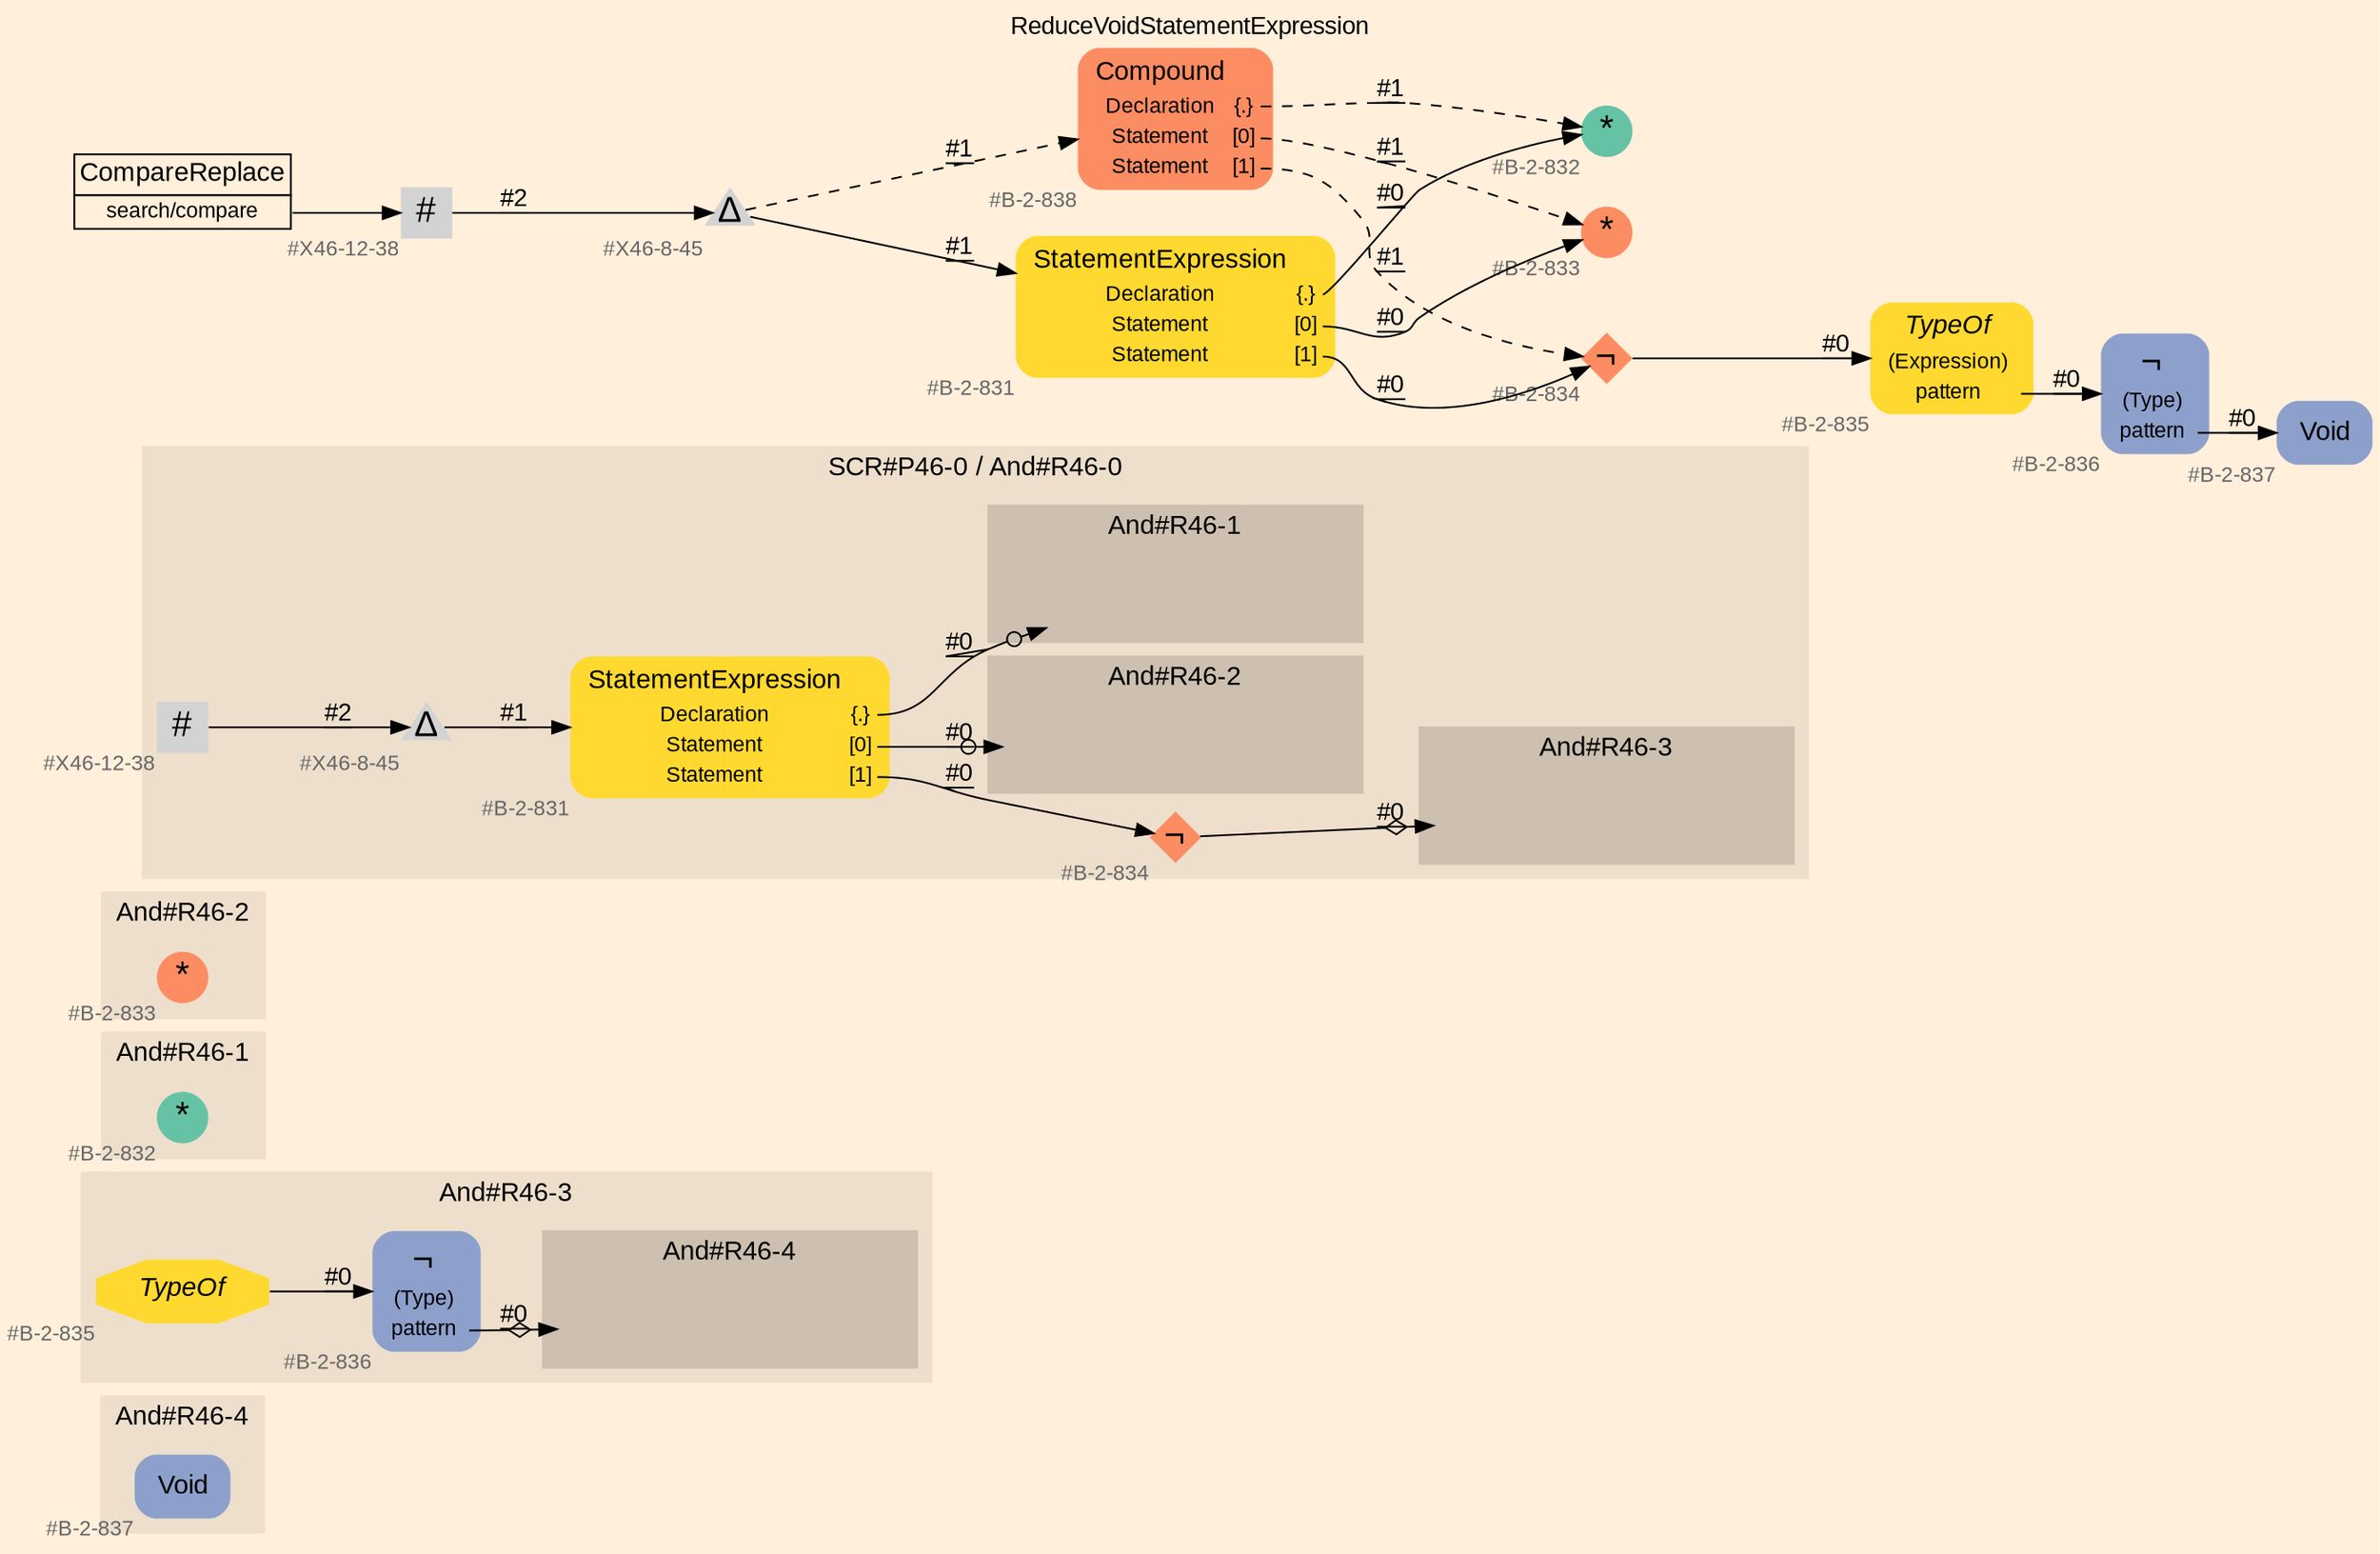 digraph "ReduceVoidStatementExpression" {
label = "ReduceVoidStatementExpression"
labelloc = t
graph [
    rankdir = "LR"
    ranksep = 0.3
    bgcolor = antiquewhite1
    color = black
    fontcolor = black
    fontname = "Arial"
];
node [
    fontname = "Arial"
];
edge [
    fontname = "Arial"
];

// -------------------- figure And#R46-4 --------------------
// -------- region And#R46-4 ----------
subgraph "clusterAnd#R46-4" {
    label = "And#R46-4"
    style = "filled"
    color = antiquewhite2
    fontsize = "15"
    // -------- block And#R46-4/#B-2-837 ----------
    "And#R46-4/#B-2-837" [
        fillcolor = "/set28/3"
        xlabel = "#B-2-837"
        fontsize = "12"
        fontcolor = grey40
        shape = "plaintext"
        label = <<TABLE BORDER="0" CELLBORDER="0" CELLSPACING="0">
         <TR><TD><FONT COLOR="black" POINT-SIZE="15">Void</FONT></TD></TR>
        </TABLE>>
        style = "rounded,filled"
    ];
    
}


// -------------------- figure And#R46-3 --------------------
// -------- region And#R46-3 ----------
subgraph "clusterAnd#R46-3" {
    label = "And#R46-3"
    style = "filled"
    color = antiquewhite2
    fontsize = "15"
    // -------- block And#R46-3/#B-2-836 ----------
    "And#R46-3/#B-2-836" [
        fillcolor = "/set28/3"
        xlabel = "#B-2-836"
        fontsize = "12"
        fontcolor = grey40
        shape = "plaintext"
        label = <<TABLE BORDER="0" CELLBORDER="0" CELLSPACING="0">
         <TR><TD><FONT COLOR="black" POINT-SIZE="20">¬</FONT></TD></TR>
         <TR><TD><FONT COLOR="black" POINT-SIZE="12">(Type)</FONT></TD><TD PORT="port0"></TD></TR>
         <TR><TD><FONT COLOR="black" POINT-SIZE="12">pattern</FONT></TD><TD PORT="port1"></TD></TR>
        </TABLE>>
        style = "rounded,filled"
    ];
    
    // -------- block And#R46-3/#B-2-835 ----------
    "And#R46-3/#B-2-835" [
        fillcolor = "/set28/6"
        xlabel = "#B-2-835"
        fontsize = "12"
        fontcolor = grey40
        shape = "octagon"
        label = <<FONT COLOR="black" POINT-SIZE="15"><I>TypeOf</I></FONT>>
        style = "filled"
        penwidth = 0.0
    ];
    
    // -------- region And#R46-3/And#R46-4 ----------
    subgraph "clusterAnd#R46-3/And#R46-4" {
        label = "And#R46-4"
        style = "filled"
        color = antiquewhite3
        fontsize = "15"
        // -------- block And#R46-3/And#R46-4/#B-2-837 ----------
        "And#R46-3/And#R46-4/#B-2-837" [
            fillcolor = "/set28/3"
            xlabel = "#B-2-837"
            fontsize = "12"
            fontcolor = grey40
            shape = "none"
            style = "invisible"
        ];
        
    }
    
}

"And#R46-3/#B-2-836":port1 -> "And#R46-3/And#R46-4/#B-2-837" [
    arrowhead="normalnoneodiamond"
    label = "#0"
    decorate = true
    color = black
    fontcolor = black
];

"And#R46-3/#B-2-835" -> "And#R46-3/#B-2-836" [
    label = "#0"
    decorate = true
    color = black
    fontcolor = black
];


// -------------------- figure And#R46-1 --------------------
// -------- region And#R46-1 ----------
subgraph "clusterAnd#R46-1" {
    label = "And#R46-1"
    style = "filled"
    color = antiquewhite2
    fontsize = "15"
    // -------- block And#R46-1/#B-2-832 ----------
    "And#R46-1/#B-2-832" [
        fillcolor = "/set28/1"
        xlabel = "#B-2-832"
        fontsize = "12"
        fontcolor = grey40
        shape = "circle"
        label = <<FONT COLOR="black" POINT-SIZE="20">*</FONT>>
        style = "filled"
        penwidth = 0.0
        fixedsize = true
        width = 0.4
        height = 0.4
    ];
    
}


// -------------------- figure And#R46-2 --------------------
// -------- region And#R46-2 ----------
subgraph "clusterAnd#R46-2" {
    label = "And#R46-2"
    style = "filled"
    color = antiquewhite2
    fontsize = "15"
    // -------- block And#R46-2/#B-2-833 ----------
    "And#R46-2/#B-2-833" [
        fillcolor = "/set28/2"
        xlabel = "#B-2-833"
        fontsize = "12"
        fontcolor = grey40
        shape = "circle"
        label = <<FONT COLOR="black" POINT-SIZE="20">*</FONT>>
        style = "filled"
        penwidth = 0.0
        fixedsize = true
        width = 0.4
        height = 0.4
    ];
    
}


// -------------------- figure And#R46-0 --------------------
// -------- region And#R46-0 ----------
subgraph "clusterAnd#R46-0" {
    label = "SCR#P46-0 / And#R46-0"
    style = "filled"
    color = antiquewhite2
    fontsize = "15"
    // -------- block And#R46-0/#B-2-834 ----------
    "And#R46-0/#B-2-834" [
        fillcolor = "/set28/2"
        xlabel = "#B-2-834"
        fontsize = "12"
        fontcolor = grey40
        shape = "diamond"
        label = <<FONT COLOR="black" POINT-SIZE="20">¬</FONT>>
        style = "filled"
        penwidth = 0.0
        fixedsize = true
        width = 0.4
        height = 0.4
    ];
    
    // -------- block And#R46-0/#X46-12-38 ----------
    "And#R46-0/#X46-12-38" [
        xlabel = "#X46-12-38"
        fontsize = "12"
        fontcolor = grey40
        shape = "square"
        label = <<FONT COLOR="black" POINT-SIZE="20">#</FONT>>
        style = "filled"
        penwidth = 0.0
        fixedsize = true
        width = 0.4
        height = 0.4
    ];
    
    // -------- block And#R46-0/#B-2-831 ----------
    "And#R46-0/#B-2-831" [
        fillcolor = "/set28/6"
        xlabel = "#B-2-831"
        fontsize = "12"
        fontcolor = grey40
        shape = "plaintext"
        label = <<TABLE BORDER="0" CELLBORDER="0" CELLSPACING="0">
         <TR><TD><FONT COLOR="black" POINT-SIZE="15">StatementExpression</FONT></TD></TR>
         <TR><TD><FONT COLOR="black" POINT-SIZE="12">Declaration</FONT></TD><TD PORT="port0"><FONT COLOR="black" POINT-SIZE="12">{.}</FONT></TD></TR>
         <TR><TD><FONT COLOR="black" POINT-SIZE="12">Statement</FONT></TD><TD PORT="port1"><FONT COLOR="black" POINT-SIZE="12">[0]</FONT></TD></TR>
         <TR><TD><FONT COLOR="black" POINT-SIZE="12">Statement</FONT></TD><TD PORT="port2"><FONT COLOR="black" POINT-SIZE="12">[1]</FONT></TD></TR>
        </TABLE>>
        style = "rounded,filled"
    ];
    
    // -------- block And#R46-0/#X46-8-45 ----------
    "And#R46-0/#X46-8-45" [
        xlabel = "#X46-8-45"
        fontsize = "12"
        fontcolor = grey40
        shape = "triangle"
        label = <<FONT COLOR="black" POINT-SIZE="20">Δ</FONT>>
        style = "filled"
        penwidth = 0.0
        fixedsize = true
        width = 0.4
        height = 0.4
    ];
    
    // -------- region And#R46-0/And#R46-1 ----------
    subgraph "clusterAnd#R46-0/And#R46-1" {
        label = "And#R46-1"
        style = "filled"
        color = antiquewhite3
        fontsize = "15"
        // -------- block And#R46-0/And#R46-1/#B-2-832 ----------
        "And#R46-0/And#R46-1/#B-2-832" [
            fillcolor = "/set28/1"
            xlabel = "#B-2-832"
            fontsize = "12"
            fontcolor = grey40
            shape = "none"
            style = "invisible"
        ];
        
    }
    
    // -------- region And#R46-0/And#R46-2 ----------
    subgraph "clusterAnd#R46-0/And#R46-2" {
        label = "And#R46-2"
        style = "filled"
        color = antiquewhite3
        fontsize = "15"
        // -------- block And#R46-0/And#R46-2/#B-2-833 ----------
        "And#R46-0/And#R46-2/#B-2-833" [
            fillcolor = "/set28/2"
            xlabel = "#B-2-833"
            fontsize = "12"
            fontcolor = grey40
            shape = "none"
            style = "invisible"
        ];
        
    }
    
    // -------- region And#R46-0/And#R46-3 ----------
    subgraph "clusterAnd#R46-0/And#R46-3" {
        label = "And#R46-3"
        style = "filled"
        color = antiquewhite3
        fontsize = "15"
        // -------- block And#R46-0/And#R46-3/#B-2-835 ----------
        "And#R46-0/And#R46-3/#B-2-835" [
            fillcolor = "/set28/6"
            xlabel = "#B-2-835"
            fontsize = "12"
            fontcolor = grey40
            shape = "none"
            style = "invisible"
        ];
        
    }
    
}

"And#R46-0/#B-2-834" -> "And#R46-0/And#R46-3/#B-2-835" [
    arrowhead="normalnoneodiamond"
    label = "#0"
    decorate = true
    color = black
    fontcolor = black
];

"And#R46-0/#X46-12-38" -> "And#R46-0/#X46-8-45" [
    label = "#2"
    decorate = true
    color = black
    fontcolor = black
];

"And#R46-0/#B-2-831":port0 -> "And#R46-0/And#R46-1/#B-2-832" [
    arrowhead="normalnoneodot"
    label = "#0"
    decorate = true
    color = black
    fontcolor = black
];

"And#R46-0/#B-2-831":port1 -> "And#R46-0/And#R46-2/#B-2-833" [
    arrowhead="normalnoneodot"
    label = "#0"
    decorate = true
    color = black
    fontcolor = black
];

"And#R46-0/#B-2-831":port2 -> "And#R46-0/#B-2-834" [
    label = "#0"
    decorate = true
    color = black
    fontcolor = black
];

"And#R46-0/#X46-8-45" -> "And#R46-0/#B-2-831" [
    label = "#1"
    decorate = true
    color = black
    fontcolor = black
];


// -------------------- transformation figure --------------------
// -------- block CR#X46-10-46 ----------
"CR#X46-10-46" [
    fillcolor = antiquewhite1
    fontsize = "12"
    fontcolor = grey40
    shape = "plaintext"
    label = <<TABLE BORDER="0" CELLBORDER="1" CELLSPACING="0">
     <TR><TD><FONT COLOR="black" POINT-SIZE="15">CompareReplace</FONT></TD></TR>
     <TR><TD PORT="port0"><FONT COLOR="black" POINT-SIZE="12">search/compare</FONT></TD></TR>
    </TABLE>>
    style = "filled"
    color = black
];

// -------- block #X46-12-38 ----------
"#X46-12-38" [
    xlabel = "#X46-12-38"
    fontsize = "12"
    fontcolor = grey40
    shape = "square"
    label = <<FONT COLOR="black" POINT-SIZE="20">#</FONT>>
    style = "filled"
    penwidth = 0.0
    fixedsize = true
    width = 0.4
    height = 0.4
];

// -------- block #X46-8-45 ----------
"#X46-8-45" [
    xlabel = "#X46-8-45"
    fontsize = "12"
    fontcolor = grey40
    shape = "triangle"
    label = <<FONT COLOR="black" POINT-SIZE="20">Δ</FONT>>
    style = "filled"
    penwidth = 0.0
    fixedsize = true
    width = 0.4
    height = 0.4
];

// -------- block #B-2-831 ----------
"#B-2-831" [
    fillcolor = "/set28/6"
    xlabel = "#B-2-831"
    fontsize = "12"
    fontcolor = grey40
    shape = "plaintext"
    label = <<TABLE BORDER="0" CELLBORDER="0" CELLSPACING="0">
     <TR><TD><FONT COLOR="black" POINT-SIZE="15">StatementExpression</FONT></TD></TR>
     <TR><TD><FONT COLOR="black" POINT-SIZE="12">Declaration</FONT></TD><TD PORT="port0"><FONT COLOR="black" POINT-SIZE="12">{.}</FONT></TD></TR>
     <TR><TD><FONT COLOR="black" POINT-SIZE="12">Statement</FONT></TD><TD PORT="port1"><FONT COLOR="black" POINT-SIZE="12">[0]</FONT></TD></TR>
     <TR><TD><FONT COLOR="black" POINT-SIZE="12">Statement</FONT></TD><TD PORT="port2"><FONT COLOR="black" POINT-SIZE="12">[1]</FONT></TD></TR>
    </TABLE>>
    style = "rounded,filled"
];

// -------- block #B-2-832 ----------
"#B-2-832" [
    fillcolor = "/set28/1"
    xlabel = "#B-2-832"
    fontsize = "12"
    fontcolor = grey40
    shape = "circle"
    label = <<FONT COLOR="black" POINT-SIZE="20">*</FONT>>
    style = "filled"
    penwidth = 0.0
    fixedsize = true
    width = 0.4
    height = 0.4
];

// -------- block #B-2-833 ----------
"#B-2-833" [
    fillcolor = "/set28/2"
    xlabel = "#B-2-833"
    fontsize = "12"
    fontcolor = grey40
    shape = "circle"
    label = <<FONT COLOR="black" POINT-SIZE="20">*</FONT>>
    style = "filled"
    penwidth = 0.0
    fixedsize = true
    width = 0.4
    height = 0.4
];

// -------- block #B-2-834 ----------
"#B-2-834" [
    fillcolor = "/set28/2"
    xlabel = "#B-2-834"
    fontsize = "12"
    fontcolor = grey40
    shape = "diamond"
    label = <<FONT COLOR="black" POINT-SIZE="20">¬</FONT>>
    style = "filled"
    penwidth = 0.0
    fixedsize = true
    width = 0.4
    height = 0.4
];

// -------- block #B-2-835 ----------
"#B-2-835" [
    fillcolor = "/set28/6"
    xlabel = "#B-2-835"
    fontsize = "12"
    fontcolor = grey40
    shape = "plaintext"
    label = <<TABLE BORDER="0" CELLBORDER="0" CELLSPACING="0">
     <TR><TD><FONT COLOR="black" POINT-SIZE="15"><I>TypeOf</I></FONT></TD></TR>
     <TR><TD><FONT COLOR="black" POINT-SIZE="12">(Expression)</FONT></TD><TD PORT="port0"></TD></TR>
     <TR><TD><FONT COLOR="black" POINT-SIZE="12">pattern</FONT></TD><TD PORT="port1"></TD></TR>
    </TABLE>>
    style = "rounded,filled"
];

// -------- block #B-2-836 ----------
"#B-2-836" [
    fillcolor = "/set28/3"
    xlabel = "#B-2-836"
    fontsize = "12"
    fontcolor = grey40
    shape = "plaintext"
    label = <<TABLE BORDER="0" CELLBORDER="0" CELLSPACING="0">
     <TR><TD><FONT COLOR="black" POINT-SIZE="20">¬</FONT></TD></TR>
     <TR><TD><FONT COLOR="black" POINT-SIZE="12">(Type)</FONT></TD><TD PORT="port0"></TD></TR>
     <TR><TD><FONT COLOR="black" POINT-SIZE="12">pattern</FONT></TD><TD PORT="port1"></TD></TR>
    </TABLE>>
    style = "rounded,filled"
];

// -------- block #B-2-837 ----------
"#B-2-837" [
    fillcolor = "/set28/3"
    xlabel = "#B-2-837"
    fontsize = "12"
    fontcolor = grey40
    shape = "plaintext"
    label = <<TABLE BORDER="0" CELLBORDER="0" CELLSPACING="0">
     <TR><TD><FONT COLOR="black" POINT-SIZE="15">Void</FONT></TD></TR>
    </TABLE>>
    style = "rounded,filled"
];

// -------- block #B-2-838 ----------
"#B-2-838" [
    fillcolor = "/set28/2"
    xlabel = "#B-2-838"
    fontsize = "12"
    fontcolor = grey40
    shape = "plaintext"
    label = <<TABLE BORDER="0" CELLBORDER="0" CELLSPACING="0">
     <TR><TD><FONT COLOR="black" POINT-SIZE="15">Compound</FONT></TD></TR>
     <TR><TD><FONT COLOR="black" POINT-SIZE="12">Declaration</FONT></TD><TD PORT="port0"><FONT COLOR="black" POINT-SIZE="12">{.}</FONT></TD></TR>
     <TR><TD><FONT COLOR="black" POINT-SIZE="12">Statement</FONT></TD><TD PORT="port1"><FONT COLOR="black" POINT-SIZE="12">[0]</FONT></TD></TR>
     <TR><TD><FONT COLOR="black" POINT-SIZE="12">Statement</FONT></TD><TD PORT="port2"><FONT COLOR="black" POINT-SIZE="12">[1]</FONT></TD></TR>
    </TABLE>>
    style = "rounded,filled"
];

"CR#X46-10-46":port0 -> "#X46-12-38" [
    label = ""
    decorate = true
    color = black
    fontcolor = black
];

"#X46-12-38" -> "#X46-8-45" [
    label = "#2"
    decorate = true
    color = black
    fontcolor = black
];

"#X46-8-45" -> "#B-2-831" [
    label = "#1"
    decorate = true
    color = black
    fontcolor = black
];

"#X46-8-45" -> "#B-2-838" [
    style="dashed"
    label = "#1"
    decorate = true
    color = black
    fontcolor = black
];

"#B-2-831":port0 -> "#B-2-832" [
    label = "#0"
    decorate = true
    color = black
    fontcolor = black
];

"#B-2-831":port1 -> "#B-2-833" [
    label = "#0"
    decorate = true
    color = black
    fontcolor = black
];

"#B-2-831":port2 -> "#B-2-834" [
    label = "#0"
    decorate = true
    color = black
    fontcolor = black
];

"#B-2-834" -> "#B-2-835" [
    label = "#0"
    decorate = true
    color = black
    fontcolor = black
];

"#B-2-835":port1 -> "#B-2-836" [
    label = "#0"
    decorate = true
    color = black
    fontcolor = black
];

"#B-2-836":port1 -> "#B-2-837" [
    label = "#0"
    decorate = true
    color = black
    fontcolor = black
];

"#B-2-838":port0 -> "#B-2-832" [
    style="dashed"
    label = "#1"
    decorate = true
    color = black
    fontcolor = black
];

"#B-2-838":port1 -> "#B-2-833" [
    style="dashed"
    label = "#1"
    decorate = true
    color = black
    fontcolor = black
];

"#B-2-838":port2 -> "#B-2-834" [
    style="dashed"
    label = "#1"
    decorate = true
    color = black
    fontcolor = black
];


}
